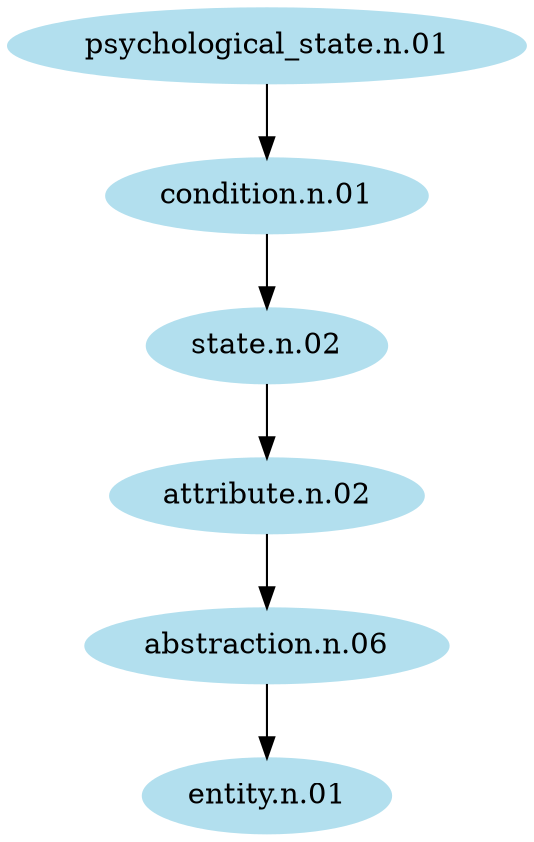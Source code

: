 digraph unix {
	node [color=lightblue2 style=filled]
	size="6,6"
	"psychological_state.n.01" -> "condition.n.01"
	"condition.n.01" -> "state.n.02"
	"state.n.02" -> "attribute.n.02"
	"attribute.n.02" -> "abstraction.n.06"
	"abstraction.n.06" -> "entity.n.01"
}
